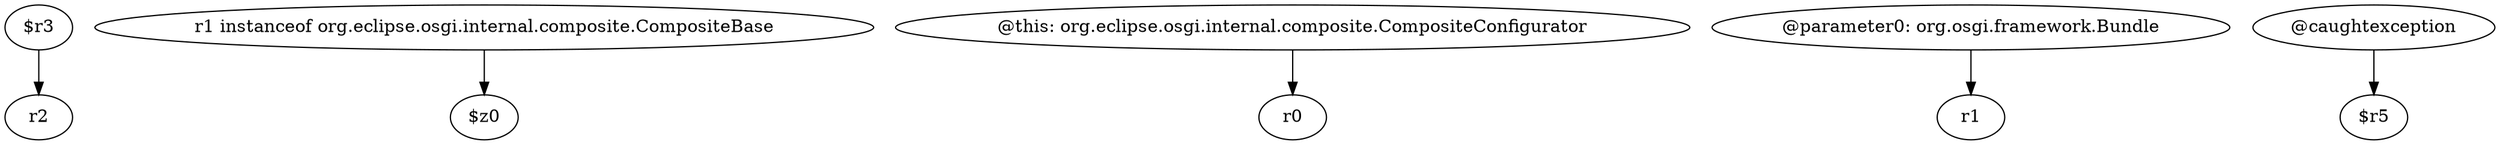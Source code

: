 digraph g {
0[label="$r3"]
1[label="r2"]
0->1[label=""]
2[label="r1 instanceof org.eclipse.osgi.internal.composite.CompositeBase"]
3[label="$z0"]
2->3[label=""]
4[label="@this: org.eclipse.osgi.internal.composite.CompositeConfigurator"]
5[label="r0"]
4->5[label=""]
6[label="@parameter0: org.osgi.framework.Bundle"]
7[label="r1"]
6->7[label=""]
8[label="@caughtexception"]
9[label="$r5"]
8->9[label=""]
}